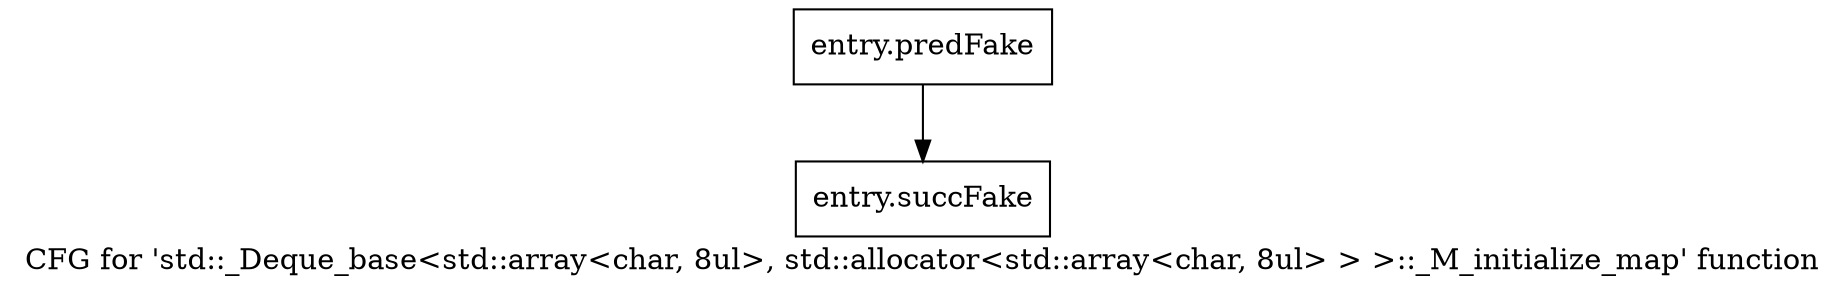 digraph "CFG for 'std::_Deque_base\<std::array\<char, 8ul\>, std::allocator\<std::array\<char, 8ul\> \> \>::_M_initialize_map' function" {
	label="CFG for 'std::_Deque_base\<std::array\<char, 8ul\>, std::allocator\<std::array\<char, 8ul\> \> \>::_M_initialize_map' function";

	Node0x45f2f40 [shape=record,filename="",linenumber="",label="{entry.predFake}"];
	Node0x45f2f40 -> Node0x47bf8d0[ callList="" memoryops="" filename="/tools/Xilinx/Vitis_HLS/2023.1/tps/lnx64/gcc-8.3.0/lib/gcc/x86_64-pc-linux-gnu/8.3.0/../../../../include/c++/8.3.0/bits/stl_deque.h" execusionnum="1"];
	Node0x47bf8d0 [shape=record,filename="/tools/Xilinx/Vitis_HLS/2023.1/tps/lnx64/gcc-8.3.0/lib/gcc/x86_64-pc-linux-gnu/8.3.0/../../../../include/c++/8.3.0/bits/stl_deque.h",linenumber="717",label="{entry.succFake}"];
}
